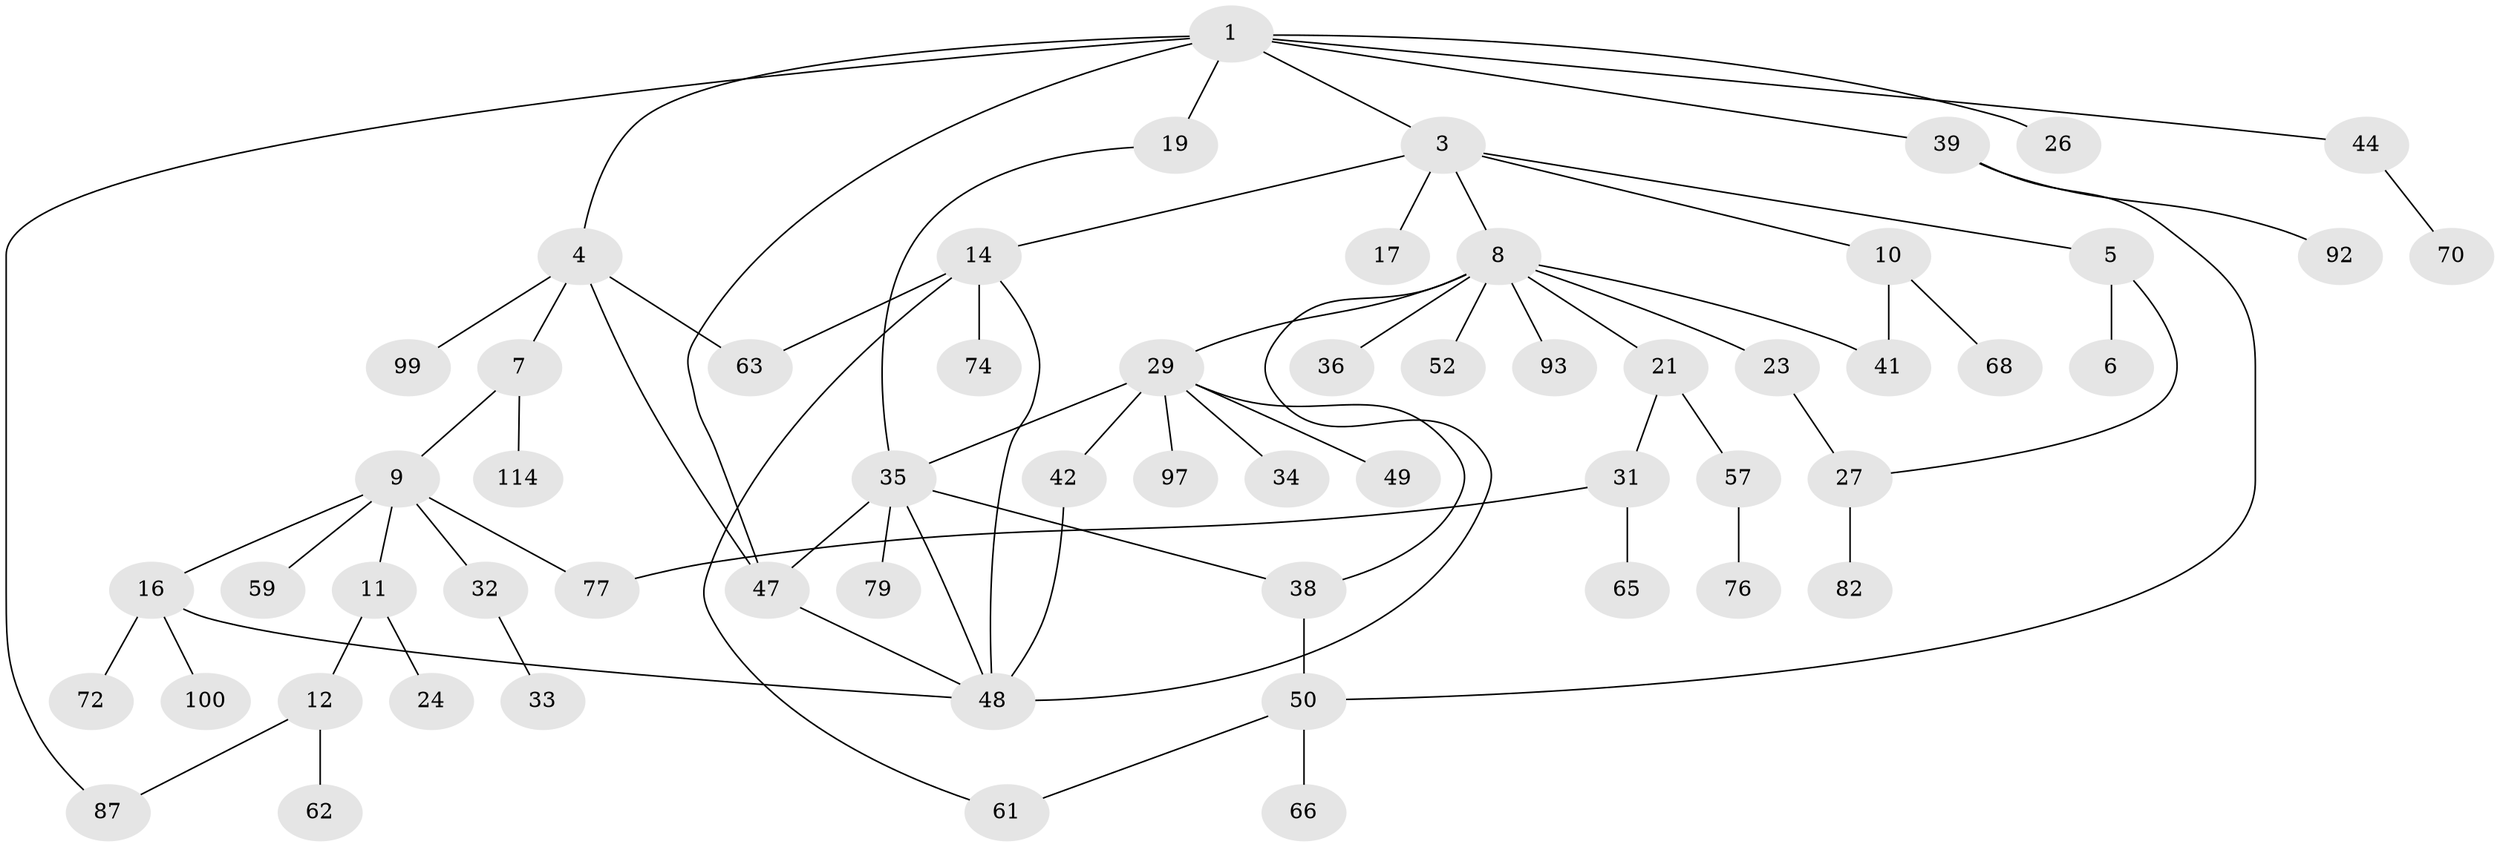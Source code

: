 // original degree distribution, {5: 0.059322033898305086, 6: 0.025423728813559324, 1: 0.3983050847457627, 3: 0.1440677966101695, 9: 0.00847457627118644, 4: 0.0847457627118644, 2: 0.2796610169491525}
// Generated by graph-tools (version 1.1) at 2025/13/03/09/25 04:13:28]
// undirected, 59 vertices, 74 edges
graph export_dot {
graph [start="1"]
  node [color=gray90,style=filled];
  1 [super="+2+20"];
  3;
  4;
  5 [super="+113+25"];
  6;
  7;
  8;
  9 [super="+13+81+105"];
  10 [super="+15+28"];
  11 [super="+107"];
  12;
  14 [super="+56+22"];
  16 [super="+18"];
  17 [super="+78"];
  19;
  21 [super="+37"];
  23 [super="+84+90"];
  24 [super="+106"];
  26 [super="+73"];
  27;
  29 [super="+30"];
  31;
  32;
  33 [super="+115"];
  34 [super="+54"];
  35 [super="+95"];
  36;
  38 [super="+60+45+108"];
  39;
  41;
  42 [super="+110"];
  44;
  47 [super="+67"];
  48 [super="+89+88"];
  49;
  50 [super="+58+53"];
  52;
  57 [super="+75"];
  59;
  61 [super="+83+71"];
  62;
  63 [super="+91"];
  65;
  66;
  68;
  70;
  72;
  74;
  76;
  77 [super="+80+112"];
  79;
  82;
  87 [super="+116"];
  92;
  93;
  97;
  99;
  100;
  114;
  1 -- 4;
  1 -- 19;
  1 -- 26;
  1 -- 3;
  1 -- 87;
  1 -- 39;
  1 -- 44;
  1 -- 47;
  3 -- 5;
  3 -- 8;
  3 -- 10;
  3 -- 14;
  3 -- 17;
  4 -- 7;
  4 -- 99;
  4 -- 63;
  4 -- 47;
  5 -- 6;
  5 -- 27;
  7 -- 9;
  7 -- 114;
  8 -- 21;
  8 -- 23;
  8 -- 29;
  8 -- 36;
  8 -- 52;
  8 -- 93;
  8 -- 41;
  8 -- 48;
  9 -- 11;
  9 -- 32;
  9 -- 16;
  9 -- 59;
  9 -- 77;
  10 -- 41;
  10 -- 68;
  11 -- 12;
  11 -- 24;
  12 -- 62;
  12 -- 87;
  14 -- 63;
  14 -- 74;
  14 -- 48;
  14 -- 61;
  16 -- 72;
  16 -- 100;
  16 -- 48;
  19 -- 35;
  21 -- 31;
  21 -- 57;
  23 -- 27;
  27 -- 82;
  29 -- 35;
  29 -- 38;
  29 -- 97;
  29 -- 49;
  29 -- 34;
  29 -- 42;
  31 -- 65;
  31 -- 77;
  32 -- 33;
  35 -- 79;
  35 -- 38;
  35 -- 48;
  35 -- 47;
  38 -- 50;
  39 -- 92;
  39 -- 50;
  42 -- 48;
  44 -- 70;
  47 -- 48;
  50 -- 61;
  50 -- 66;
  57 -- 76;
}
